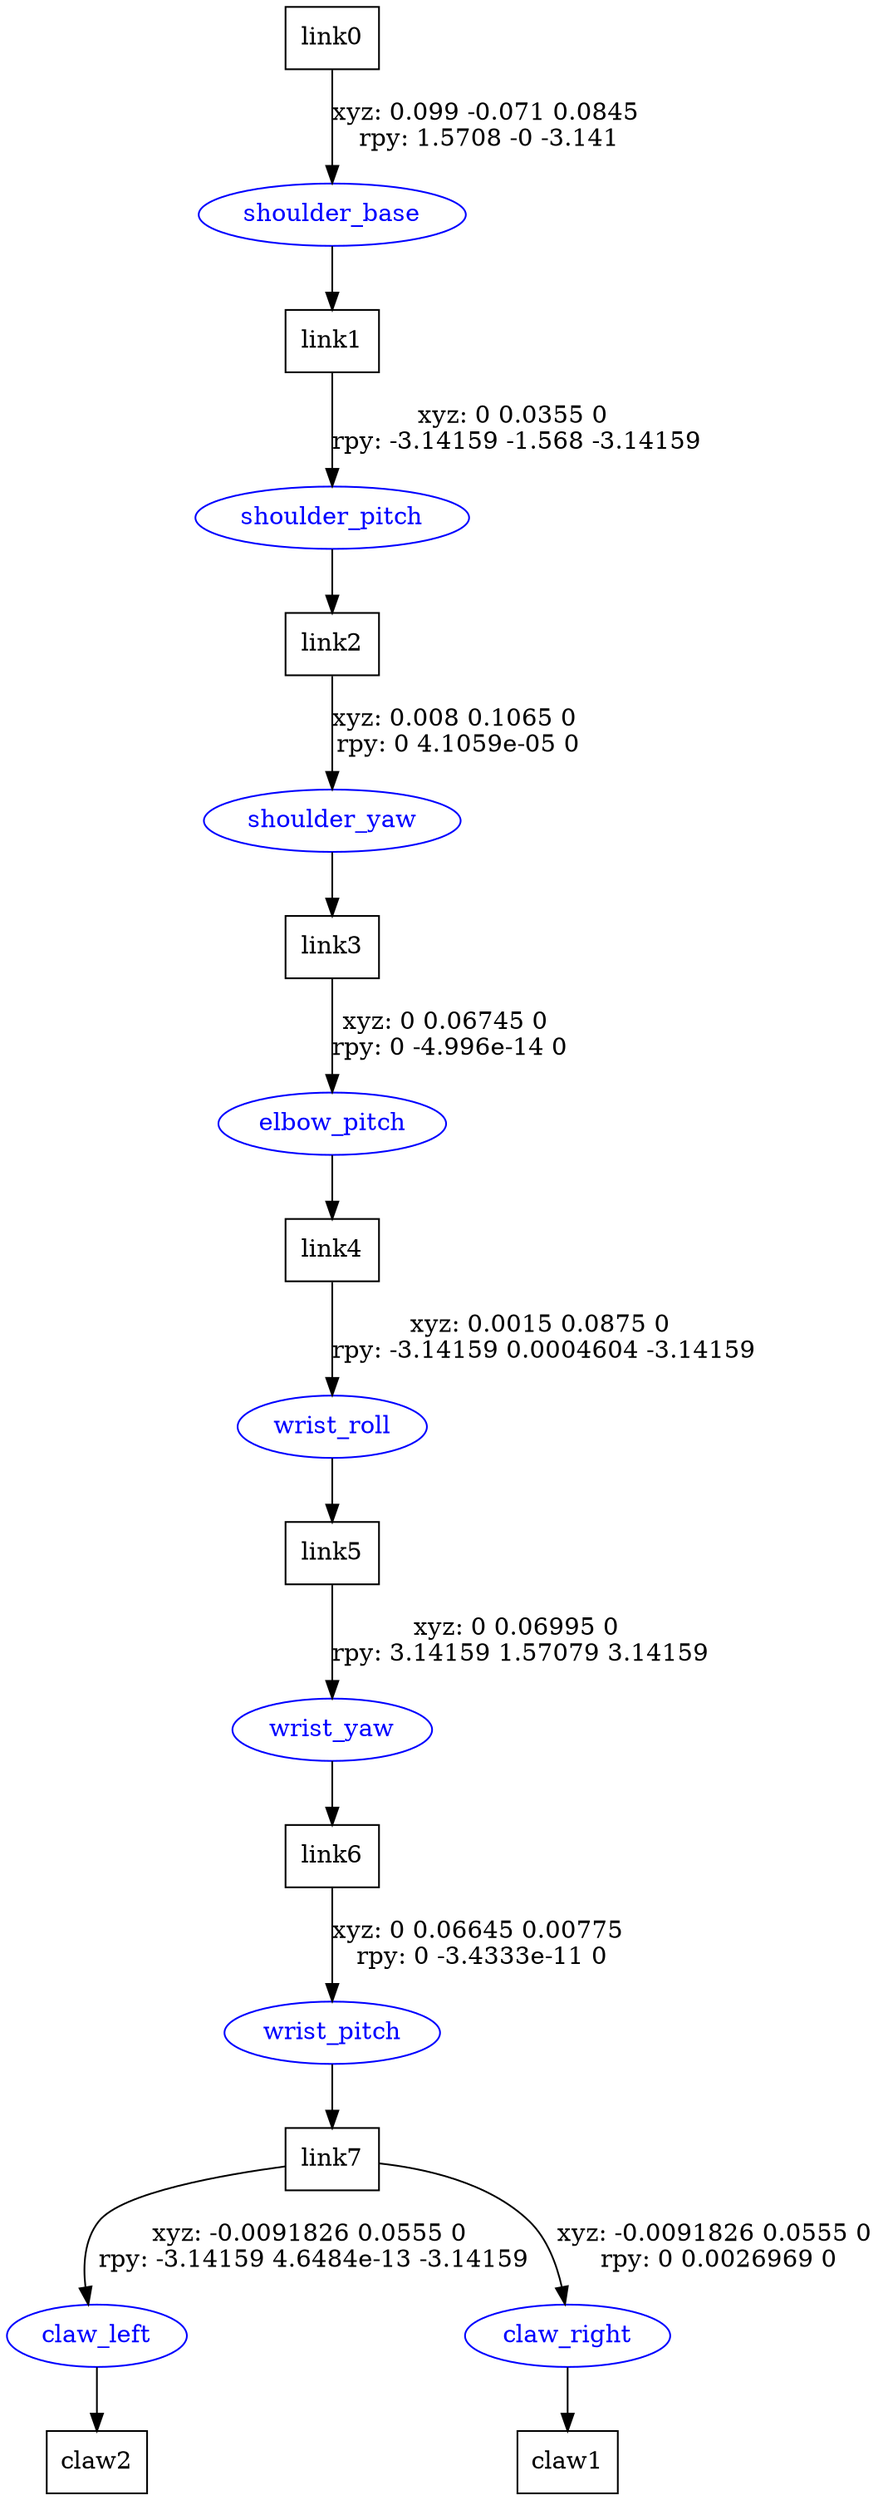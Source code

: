 digraph G {
node [shape=box];
"link0" [label="link0"];
"link1" [label="link1"];
"link2" [label="link2"];
"link3" [label="link3"];
"link4" [label="link4"];
"link5" [label="link5"];
"link6" [label="link6"];
"link7" [label="link7"];
"claw2" [label="claw2"];
"claw1" [label="claw1"];
node [shape=ellipse, color=blue, fontcolor=blue];
"link0" -> "shoulder_base" [label="xyz: 0.099 -0.071 0.0845 \nrpy: 1.5708 -0 -3.141"]
"shoulder_base" -> "link1"
"link1" -> "shoulder_pitch" [label="xyz: 0 0.0355 0 \nrpy: -3.14159 -1.568 -3.14159"]
"shoulder_pitch" -> "link2"
"link2" -> "shoulder_yaw" [label="xyz: 0.008 0.1065 0 \nrpy: 0 4.1059e-05 0"]
"shoulder_yaw" -> "link3"
"link3" -> "elbow_pitch" [label="xyz: 0 0.06745 0 \nrpy: 0 -4.996e-14 0"]
"elbow_pitch" -> "link4"
"link4" -> "wrist_roll" [label="xyz: 0.0015 0.0875 0 \nrpy: -3.14159 0.0004604 -3.14159"]
"wrist_roll" -> "link5"
"link5" -> "wrist_yaw" [label="xyz: 0 0.06995 0 \nrpy: 3.14159 1.57079 3.14159"]
"wrist_yaw" -> "link6"
"link6" -> "wrist_pitch" [label="xyz: 0 0.06645 0.00775 \nrpy: 0 -3.4333e-11 0"]
"wrist_pitch" -> "link7"
"link7" -> "claw_left" [label="xyz: -0.0091826 0.0555 0 \nrpy: -3.14159 4.6484e-13 -3.14159"]
"claw_left" -> "claw2"
"link7" -> "claw_right" [label="xyz: -0.0091826 0.0555 0 \nrpy: 0 0.0026969 0"]
"claw_right" -> "claw1"
}
